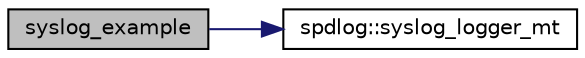 digraph "syslog_example"
{
  edge [fontname="Helvetica",fontsize="10",labelfontname="Helvetica",labelfontsize="10"];
  node [fontname="Helvetica",fontsize="10",shape=record];
  rankdir="LR";
  Node1 [label="syslog_example",height=0.2,width=0.4,color="black", fillcolor="grey75", style="filled" fontcolor="black"];
  Node1 -> Node2 [color="midnightblue",fontsize="10",style="solid",fontname="Helvetica"];
  Node2 [label="spdlog::syslog_logger_mt",height=0.2,width=0.4,color="black", fillcolor="white", style="filled",URL="$namespacespdlog.html#a49974c7465d12f994929f70c0caeeb7c"];
}

